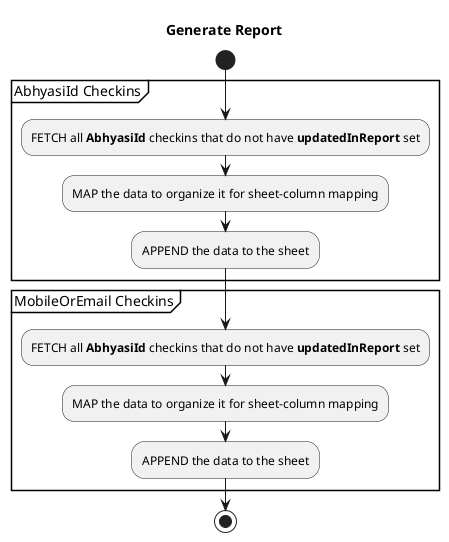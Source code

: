 @startuml Generate Report
title Generate Report
start
group AbhyasiId Checkins
  :FETCH all **AbhyasiId** checkins that do not have **updatedInReport** set;
  :MAP the data to organize it for sheet-column mapping;
  :APPEND the data to the sheet;
end group
group MobileOrEmail Checkins
  :FETCH all **AbhyasiId** checkins that do not have **updatedInReport** set;
  :MAP the data to organize it for sheet-column mapping;
  :APPEND the data to the sheet;
end group
stop
@enduml